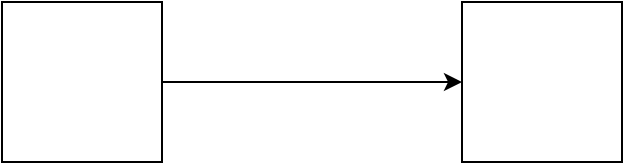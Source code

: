 <mxfile version="20.8.18" type="github">
  <diagram name="第 1 页" id="uQeGWopxbAdvz1R37ZOi">
    <mxGraphModel dx="1050" dy="549" grid="1" gridSize="10" guides="1" tooltips="1" connect="1" arrows="1" fold="1" page="1" pageScale="1" pageWidth="827" pageHeight="1169" math="0" shadow="0">
      <root>
        <mxCell id="0" />
        <mxCell id="1" parent="0" />
        <mxCell id="OqUjVl3J0l6etxE_DRKP-4" style="edgeStyle=orthogonalEdgeStyle;rounded=0;orthogonalLoop=1;jettySize=auto;html=1;" edge="1" parent="1" source="OqUjVl3J0l6etxE_DRKP-2" target="OqUjVl3J0l6etxE_DRKP-3">
          <mxGeometry relative="1" as="geometry" />
        </mxCell>
        <mxCell id="OqUjVl3J0l6etxE_DRKP-2" value="" style="whiteSpace=wrap;html=1;aspect=fixed;" vertex="1" parent="1">
          <mxGeometry x="200" y="340" width="80" height="80" as="geometry" />
        </mxCell>
        <mxCell id="OqUjVl3J0l6etxE_DRKP-3" value="" style="whiteSpace=wrap;html=1;aspect=fixed;" vertex="1" parent="1">
          <mxGeometry x="430" y="340" width="80" height="80" as="geometry" />
        </mxCell>
      </root>
    </mxGraphModel>
  </diagram>
</mxfile>
